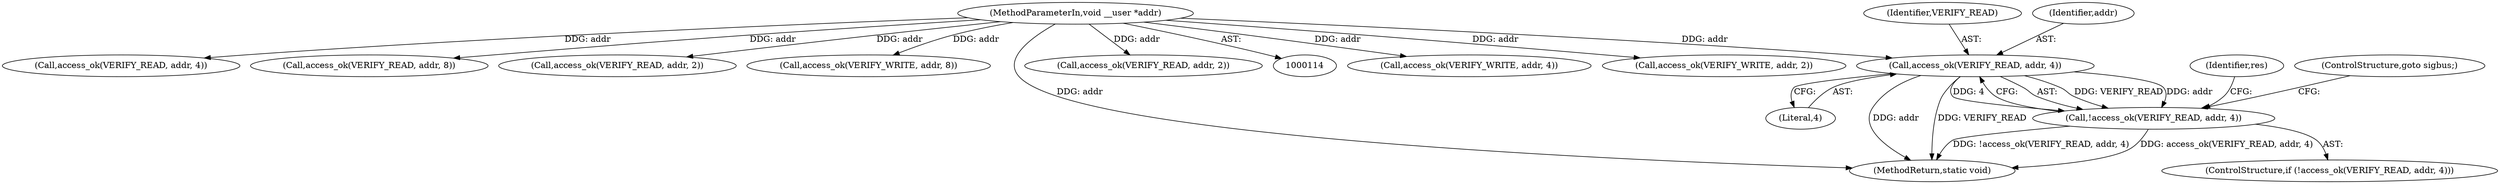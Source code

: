 digraph "0_linux_a8b0ca17b80e92faab46ee7179ba9e99ccb61233_12@pointer" {
"1000183" [label="(Call,access_ok(VERIFY_READ, addr, 4))"];
"1000116" [label="(MethodParameterIn,void __user *addr)"];
"1000182" [label="(Call,!access_ok(VERIFY_READ, addr, 4))"];
"1000182" [label="(Call,!access_ok(VERIFY_READ, addr, 4))"];
"1000310" [label="(Call,access_ok(VERIFY_WRITE, addr, 4))"];
"1000116" [label="(MethodParameterIn,void __user *addr)"];
"1000183" [label="(Call,access_ok(VERIFY_READ, addr, 4))"];
"1000186" [label="(Literal,4)"];
"1000184" [label="(Identifier,VERIFY_READ)"];
"1000185" [label="(Identifier,addr)"];
"1000285" [label="(Call,access_ok(VERIFY_WRITE, addr, 2))"];
"1000233" [label="(Call,access_ok(VERIFY_READ, addr, 4))"];
"1000259" [label="(Call,access_ok(VERIFY_READ, addr, 8))"];
"1000208" [label="(Call,access_ok(VERIFY_READ, addr, 2))"];
"1000181" [label="(ControlStructure,if (!access_ok(VERIFY_READ, addr, 4)))"];
"1000335" [label="(Call,access_ok(VERIFY_WRITE, addr, 8))"];
"1000189" [label="(Identifier,res)"];
"1000415" [label="(MethodReturn,static void)"];
"1000158" [label="(Call,access_ok(VERIFY_READ, addr, 2))"];
"1000187" [label="(ControlStructure,goto sigbus;)"];
"1000183" -> "1000182"  [label="AST: "];
"1000183" -> "1000186"  [label="CFG: "];
"1000184" -> "1000183"  [label="AST: "];
"1000185" -> "1000183"  [label="AST: "];
"1000186" -> "1000183"  [label="AST: "];
"1000182" -> "1000183"  [label="CFG: "];
"1000183" -> "1000415"  [label="DDG: addr"];
"1000183" -> "1000415"  [label="DDG: VERIFY_READ"];
"1000183" -> "1000182"  [label="DDG: VERIFY_READ"];
"1000183" -> "1000182"  [label="DDG: addr"];
"1000183" -> "1000182"  [label="DDG: 4"];
"1000116" -> "1000183"  [label="DDG: addr"];
"1000116" -> "1000114"  [label="AST: "];
"1000116" -> "1000415"  [label="DDG: addr"];
"1000116" -> "1000158"  [label="DDG: addr"];
"1000116" -> "1000208"  [label="DDG: addr"];
"1000116" -> "1000233"  [label="DDG: addr"];
"1000116" -> "1000259"  [label="DDG: addr"];
"1000116" -> "1000285"  [label="DDG: addr"];
"1000116" -> "1000310"  [label="DDG: addr"];
"1000116" -> "1000335"  [label="DDG: addr"];
"1000182" -> "1000181"  [label="AST: "];
"1000187" -> "1000182"  [label="CFG: "];
"1000189" -> "1000182"  [label="CFG: "];
"1000182" -> "1000415"  [label="DDG: !access_ok(VERIFY_READ, addr, 4)"];
"1000182" -> "1000415"  [label="DDG: access_ok(VERIFY_READ, addr, 4)"];
}
